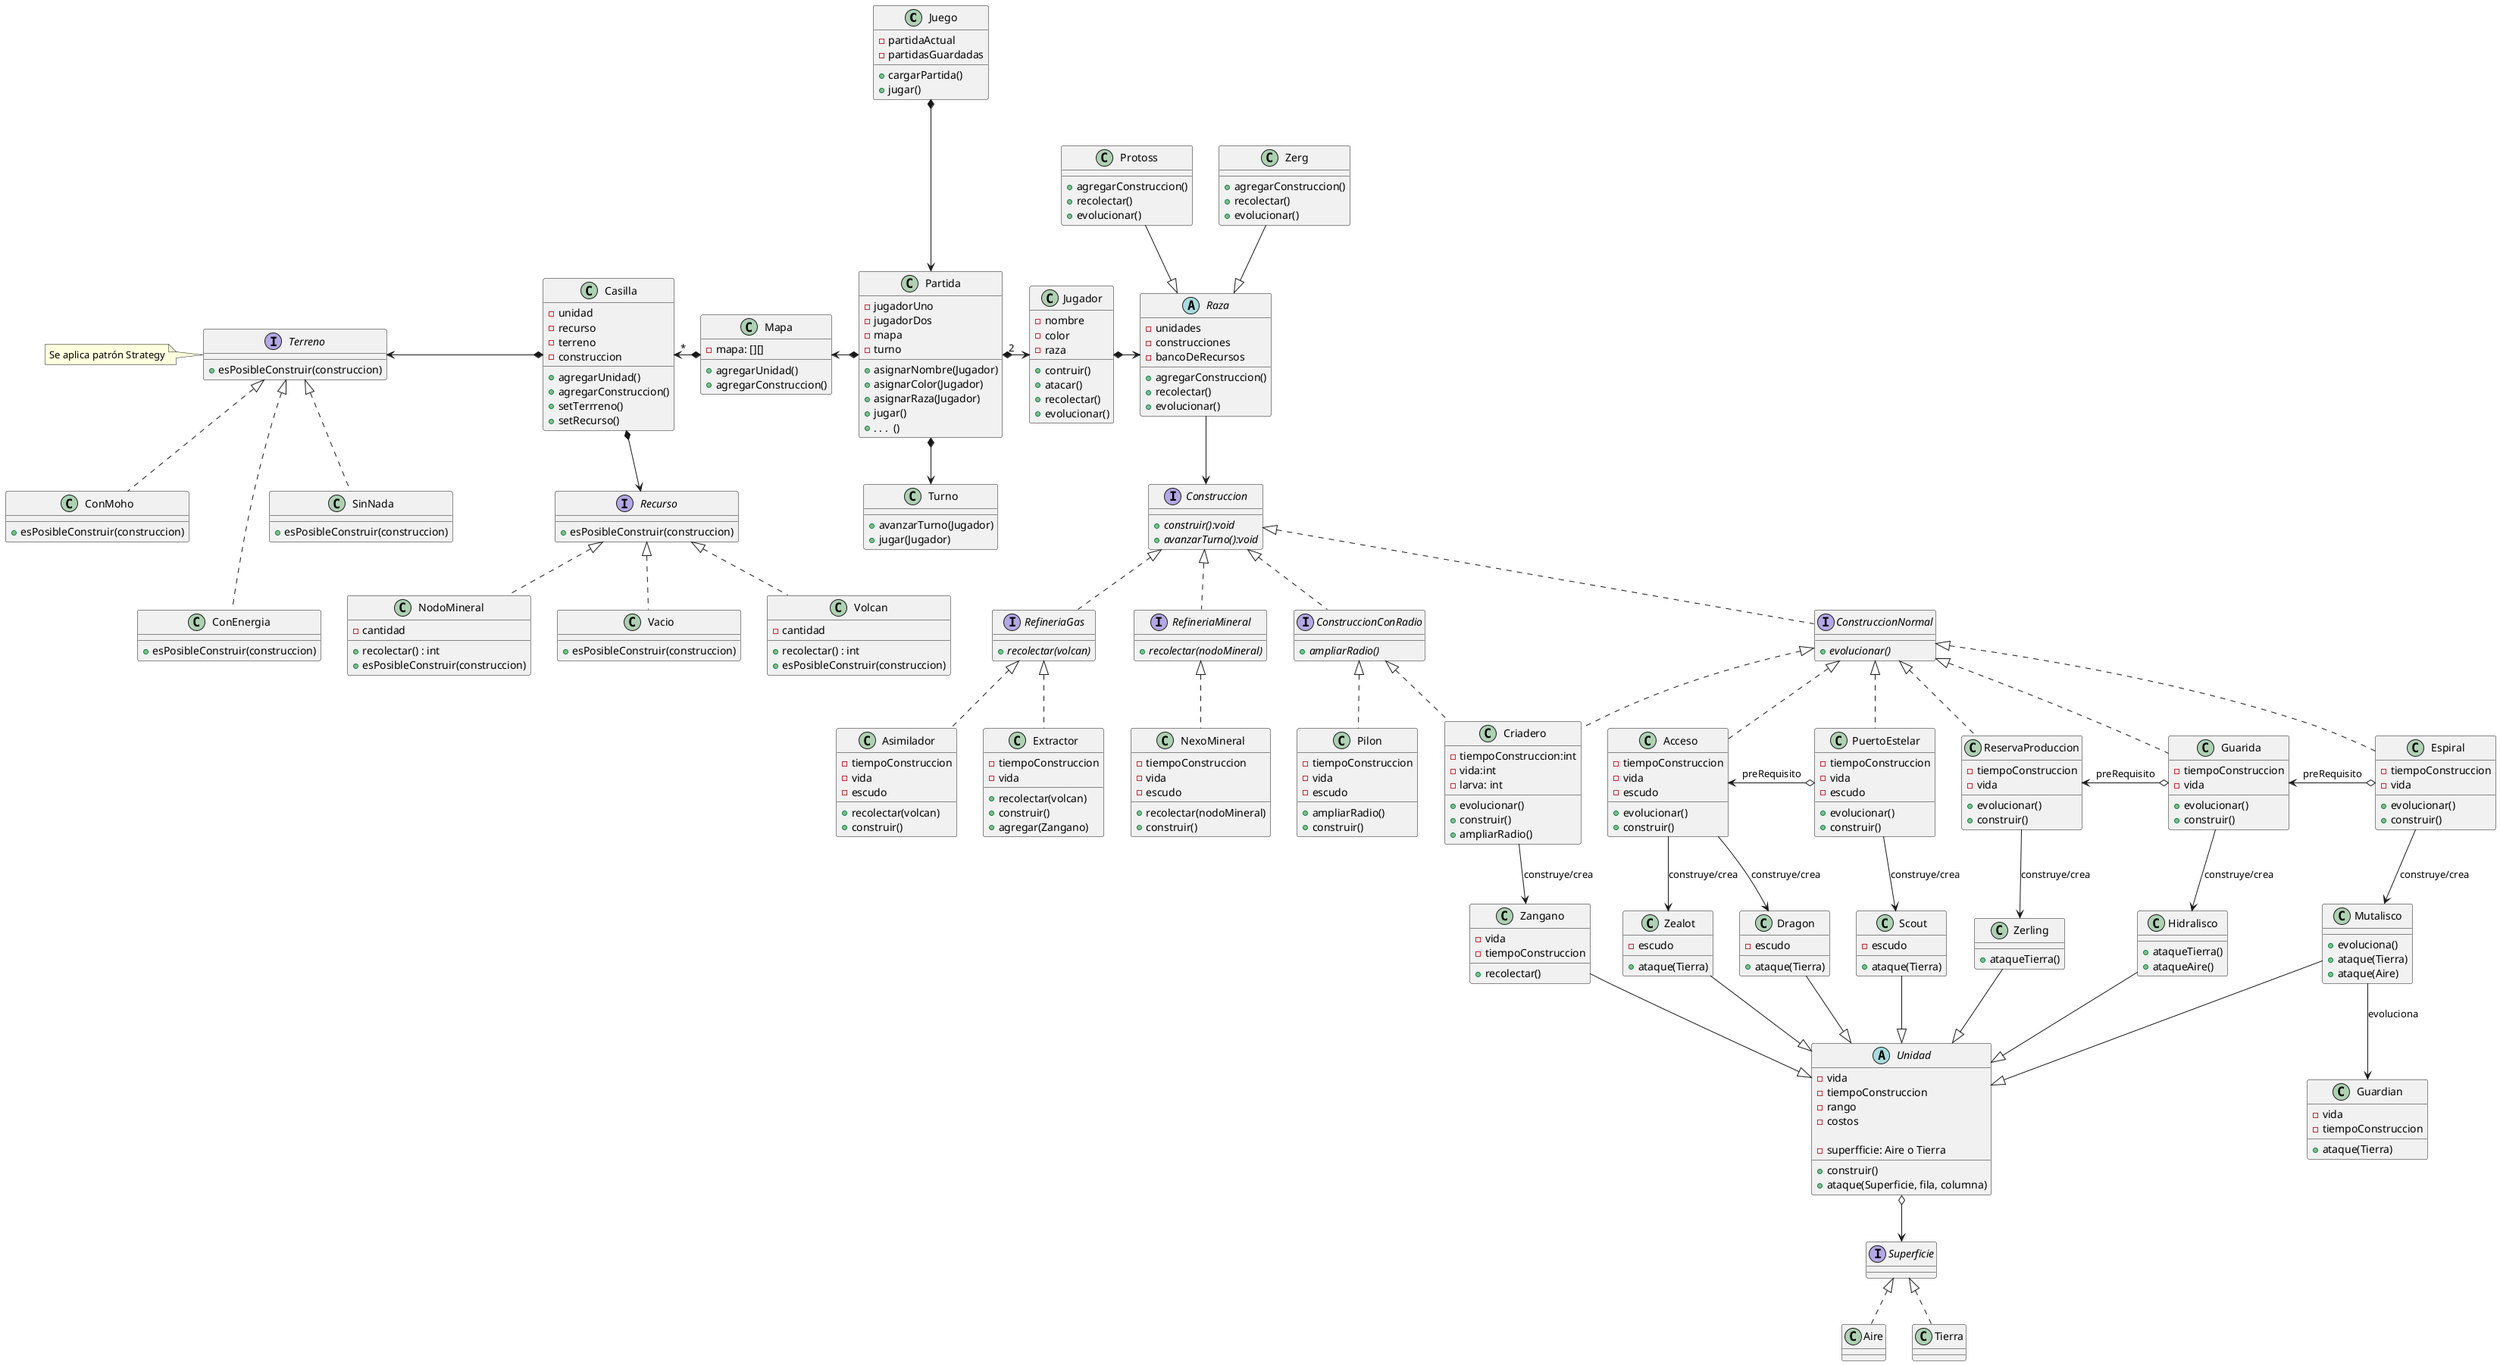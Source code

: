 @startuml
'https://plantuml.com/class-diagram

class Juego {
    - partidaActual
    - partidasGuardadas

    + cargarPartida()
    + jugar()
}

class Partida {
    - jugadorUno
    - jugadorDos
    - mapa
    - turno

    + asignarNombre(Jugador)
    + asignarColor(Jugador)
    + asignarRaza(Jugador)
    + jugar()
    + . . .  ()
}

class Jugador {
    - nombre
    - color
    - raza


    + contruir()
    + atacar()
    + recolectar()
    + evolucionar()
}

abstract class Raza {
    - unidades
    - construcciones
    - bancoDeRecursos

    + agregarConstruccion()
    + recolectar()
    + evolucionar()
}

class Zerg {
    + agregarConstruccion()
    + recolectar()
    + evolucionar()
}

class Protoss {
    + agregarConstruccion()
    + recolectar()
    + evolucionar()
}

abstract class Unidad {
    - vida
    - tiempoConstruccion
    - rango
    - costos
    + construir()
    + ataque(Superficie, fila, columna)

    -superfficie: Aire o Tierra
}

class Zangano {
    - vida
    - tiempoConstruccion
    + recolectar()
}

class Zerling {
    + ataqueTierra()
}

class Hidralisco {

    +ataqueTierra()
    +ataqueAire()
}

class Mutalisco {
    +evoluciona()
    +ataque(Tierra)
    +ataque(Aire)
}

class Guardian {
    -vida
    -tiempoConstruccion

    +ataque(Tierra)
}

class Zealot {
    - escudo

    +ataque(Tierra)
}

class Dragon {
    - escudo

    +ataque(Tierra)
}

class Scout {
    - escudo

   +ataque(Tierra)

}

interface Construccion {
    +{abstract}construir():void
    +{abstract}avanzarTurno():void

}

interface RefineriaGas {
    + {abstract}recolectar(volcan)
}

interface RefineriaMineral {
    + {abstract}recolectar(nodoMineral)
}


interface ConstruccionConRadio {
    +{abstract}ampliarRadio()
}

interface ConstruccionNormal {

    +{abstract}evolucionar()
    }

class Extractor {
    - tiempoConstruccion
    - vida
    +recolectar(volcan)
    +construir()
    +agregar(Zangano)
}

class Asimilador {
    - tiempoConstruccion
    - vida
    +recolectar(volcan)
    +construir()
    - escudo
}

class NexoMineral {
    - tiempoConstruccion
    - vida
    +recolectar(nodoMineral)
    +construir()
    - escudo
}

class Criadero {
    - tiempoConstruccion:int
    - vida:int
    - larva: int
     +evolucionar()
     +construir()
     +ampliarRadio()
}

class Pilon {
    - tiempoConstruccion
    - vida
    +ampliarRadio()
    +construir()
    - escudo
}

class Espiral {
    - tiempoConstruccion
    - vida
    +evolucionar()
    +construir()

}

class ReservaProduccion {
    - tiempoConstruccion
    - vida
     +evolucionar()
     +construir()
}

class Guarida {
    - tiempoConstruccion
    - vida
    +evolucionar()
    +construir()

}

class PuertoEstelar {
    - tiempoConstruccion
    - vida
    +evolucionar()
    +construir()
    - escudo

}

class Acceso {
    - tiempoConstruccion
    - vida
     +evolucionar()
     +construir()
    - escudo
}

class Mapa {
    - mapa: [][]

    + agregarUnidad()
    + agregarConstruccion()
}

class Casilla {
    - unidad
    - recurso
    - terreno
    - construccion

    + agregarUnidad()
    + agregarConstruccion()
    + setTerrreno()
    + setRecurso()
}

class Vacio {
    + esPosibleConstruir(construccion)
}

interface Terreno {
    + esPosibleConstruir(construccion)
}

interface Terreno
note left: Se aplica patrón Strategy

class ConMoho {
    + esPosibleConstruir(construccion)
}

class ConEnergia {
    + esPosibleConstruir(construccion)
}

class SinNada {
    + esPosibleConstruir(construccion)
}

class Volcan {
    - cantidad
    + recolectar() : int
    + esPosibleConstruir(construccion)
}

class NodoMineral {
    - cantidad
    + recolectar() : int
    + esPosibleConstruir(construccion)
}

class Turno {

   +avanzarTurno(Jugador)
   +jugar(Jugador)

   }

interface Recurso {
    + esPosibleConstruir(construccion)
}



Juego *---> Partida
Partida "2" *-> Jugador
Mapa <-* Partida
Partida *--> Turno

Jugador *-> Raza
Raza <|-up- Zerg
Raza <|-up- Protoss


Raza-->Construccion


Construccion <|.. RefineriaGas
Construccion <|.. RefineriaMineral
Construccion <|.. ConstruccionConRadio
Construccion <|.. ConstruccionNormal


RefineriaGas <|.. Extractor
RefineriaGas <|.. Asimilador
RefineriaMineral <|.. NexoMineral


ConstruccionConRadio <|.. Criadero
ConstruccionConRadio <|.. Pilon


ConstruccionNormal <|.. Criadero
ConstruccionNormal <|.. Espiral
ConstruccionNormal <|.. ReservaProduccion
ConstruccionNormal <|.. Guarida
ConstruccionNormal <|.. PuertoEstelar
ConstruccionNormal <|.. Acceso


Casilla "*" <-* Mapa
Terreno <-* Casilla

Casilla *--> Recurso
Recurso <|.. Volcan
Recurso <|.. NodoMineral
Recurso <|.. Vacio

Terreno <|.. ConMoho
Terreno <|... ConEnergia
Terreno <|.. SinNada


Criadero --> Zangano: construye/crea
ReservaProduccion --> Zerling: construye/crea
Guarida --> Hidralisco: construye/crea


Espiral --> Mutalisco: construye/crea
Mutalisco --> Guardian: evoluciona
Acceso --> Zealot: construye/crea
Acceso --> Dragon: construye/crea
PuertoEstelar --> Scout: construye/crea

Espiral o-left-> Guarida: preRequisito
Guarida o-left-> ReservaProduccion: preRequisito
PuertoEstelar o-left-> Acceso: preRequisito

Zangano --|> Unidad
Zerling --|> Unidad
Hidralisco --|> Unidad
Mutalisco --|> Unidad
Zealot --|> Unidad
Dragon --|> Unidad
Scout --|> Unidad

interface Superficie{

}


class Aire{

}

class Tierra{

}



Superficie <|.. Tierra
Superficie <|.. Aire

Unidad o--> Superficie




@enduml